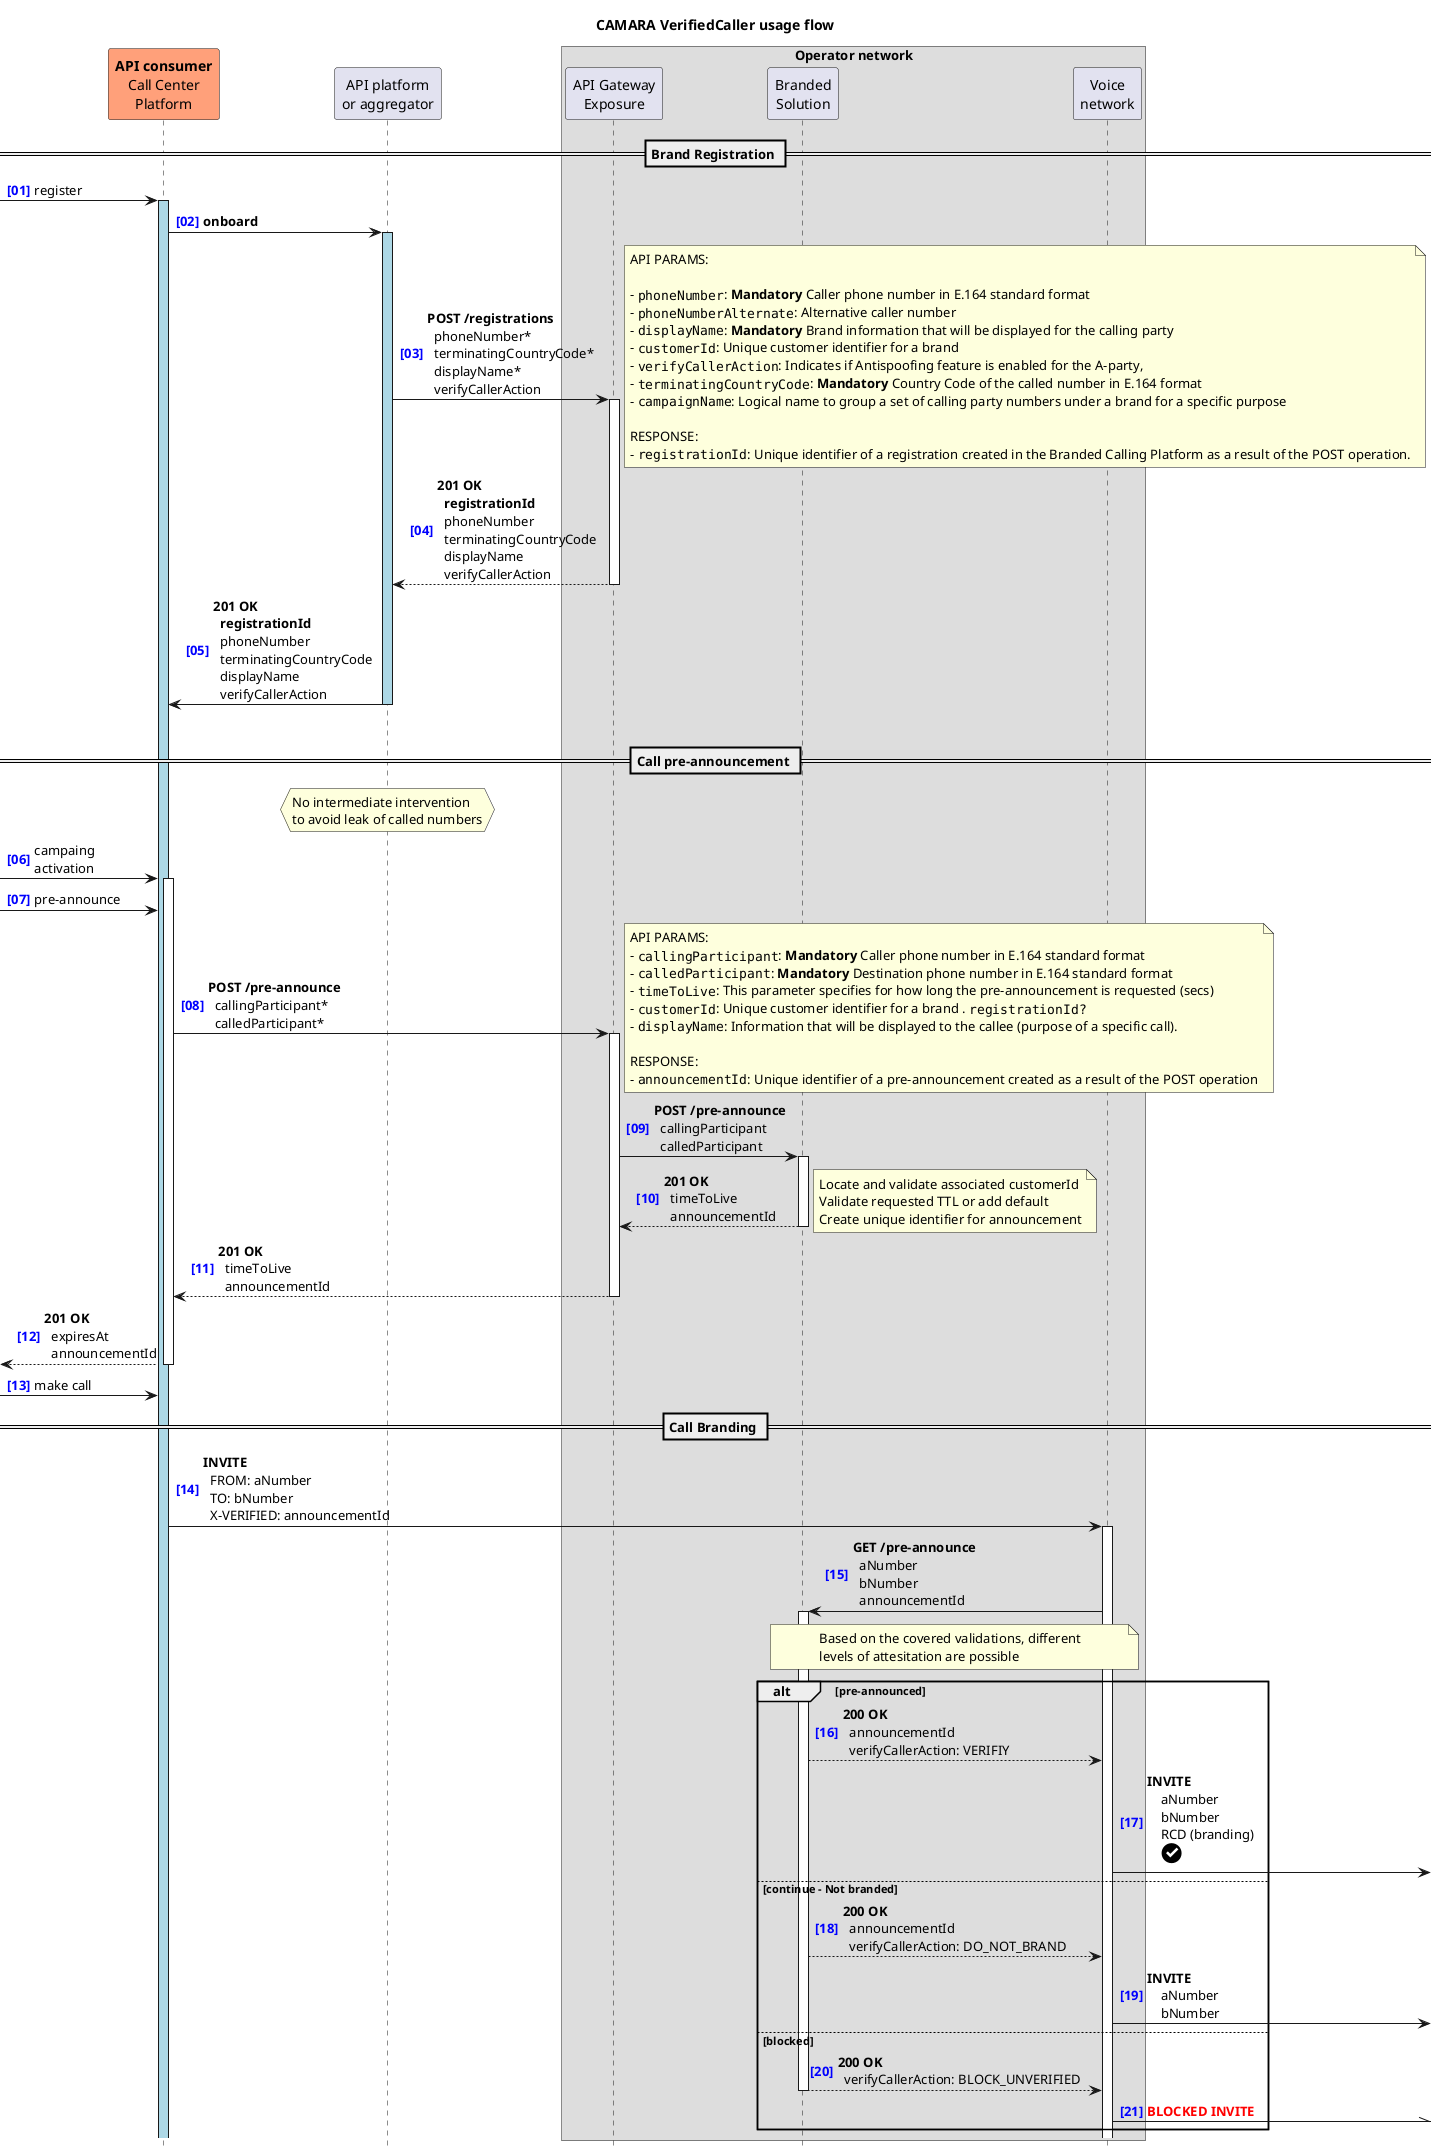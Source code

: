 @startuml

title CAMARA VerifiedCaller usage flow

autonumber "<font color=blue><b>[00]"
hide footbox

' ---------------

participant CC as "**API consumer**\nCall Center\nPlatform" #lightSalmon
participant AGG as "API platform\nor aggregator"
box Operator network
    participant APIGW as "API Gateway\nExposure"
    participant BRAND as "Branded\nSolution"
    participant CSCF as "Voice\nnetwork"
endbox

== Brand Registration ==

-> CC: register
activate CC #lightBlue
CC -> AGG: **onboard**
activate AGG #lightBlue

AGG -> APIGW: **POST /registrations**\n\
  phoneNumber* \n\
  terminatingCountryCode* \n\
  displayName* \n\
  verifyCallerAction

note right
  API PARAMS:

  - ""phoneNumber"": **Mandatory** Caller phone number in E.164 standard format
  - ""phoneNumberAlternate"": Alternative caller number
  - ""displayName"": **Mandatory** Brand information that will be displayed for the calling party
  - ""customerId"": Unique customer identifier for a brand
  - ""verifyCallerAction"": Indicates if Antispoofing feature is enabled for the A-party,
  - ""terminatingCountryCode"": **Mandatory** Country Code of the called number in E.164 format
  - ""campaignName"": Logical name to group a set of calling party numbers under a brand for a specific purpose

  RESPONSE:
  - ""registrationId"": Unique identifier of a registration created in the Branded Calling Platform as a result of the POST operation.
end note

activate APIGW
return **201 OK**\n\
  **registrationId** \n\
  phoneNumber \n\
  terminatingCountryCode \n\
  displayName \n\
  verifyCallerAction

CC <- AGG: **201 OK**\n\
  **registrationId** \n\
  phoneNumber \n\
  terminatingCountryCode \n\
  displayName \n\
  verifyCallerAction
deactivate AGG

|||

== Call pre-announcement ==

hnote over AGG: No intermediate intervention\nto avoid leak of called numbers

-> CC: campaing\nactivation
activate CC

-> CC: pre-announce

CC -> APIGW: **POST /pre-announce**\n\
  callingParticipant*\n\
  calledParticipant*
activate APIGW

note right
  API PARAMS:
  - ""callingParticipant"": **Mandatory** Caller phone number in E.164 standard format
  - ""calledParticipant"": **Mandatory** Destination phone number in E.164 standard format
  - ""timeToLive"": This parameter specifies for how long the pre-announcement is requested (secs)
  - ""customerId"": Unique customer identifier for a brand . ""registrationId?""
  - ""displayName"": Information that will be displayed to the callee (purpose of a specific call).

  RESPONSE:
  - ""announcementId"": Unique identifier of a pre-announcement created as a result of the POST operation
  end note

APIGW -> BRAND: **POST /pre-announce**\n\
  callingParticipant\n\
  calledParticipant
activate BRAND

return **201 OK**\n\
  timeToLive\n\
  announcementId

note right
  Locate and validate associated customerId
  Validate requested TTL or add default
  Create unique identifier for announcement
end note

return **201 OK**\n\
  timeToLive\n\
  announcementId

return **201 OK**\n\
  expiresAt\n\
  announcementId

-> CC: make call

== Call Branding ==

CC-> CSCF: **INVITE**\n\
  FROM: aNumber\n\
  TO: bNumber\n\
  X-VERIFIED: announcementId
activate CSCF

CSCF->BRAND: **GET /pre-announce**\n\
  aNumber\n\
  bNumber\n\
  announcementId
activate BRAND

note over BRAND, CSCF 
  Based on the covered validations, different
  levels of attesitation are possible
end note

alt pre-announced
  BRAND-->CSCF: **200 OK**\n\
  announcementId\n\
  verifyCallerAction: VERIFIY

  CSCF -> : **INVITE**\n\
    aNumber\n\
    bNumber\n\
    RCD (branding)\n\
    <size:30><&circle-check>

else continue - Not branded

  BRAND-->CSCF: **200 OK**\n\
  announcementId\n\
  verifyCallerAction: DO_NOT_BRAND
  CSCF -> : **INVITE**\n\
    aNumber\n\
    bNumber

else blocked

  BRAND-->CSCF: **200 OK**\n\
  verifyCallerAction: BLOCK_UNVERIFIED
  deactivate BRAND

  CSCF-\\: <color:red>**BLOCKED INVITE**

end



@enduml